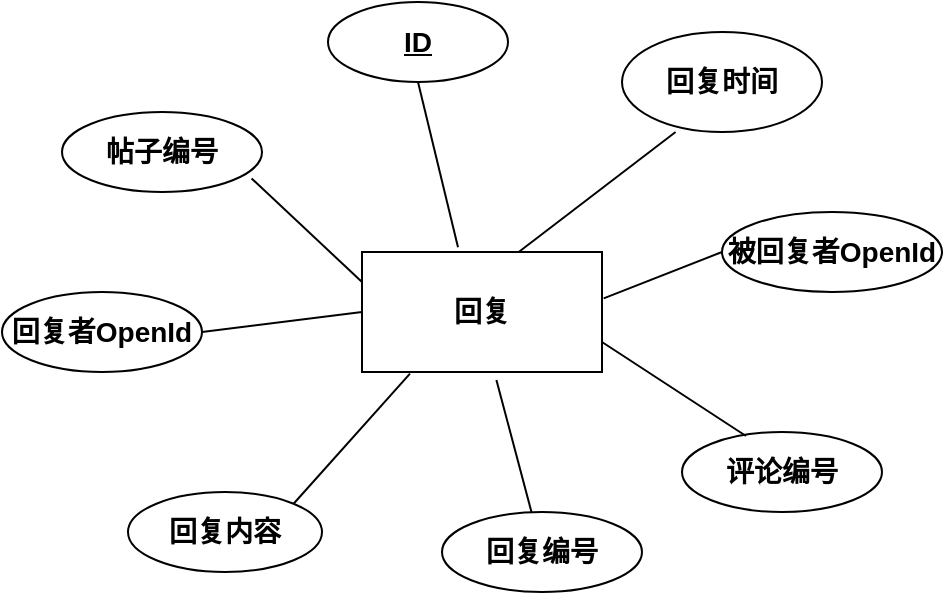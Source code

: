 <mxfile version="10.6.7" type="github"><diagram id="Fmj5Wr4w2907MUU8FOYN" name="ç¬¬ 1 é¡µ"><mxGraphModel dx="1226" dy="545" grid="1" gridSize="10" guides="1" tooltips="1" connect="1" arrows="1" fold="1" page="1" pageScale="1" pageWidth="827" pageHeight="1169" math="0" shadow="0"><root><mxCell id="0"/><mxCell id="1" parent="0"/><mxCell id="l28i_EXJH0AN1FbZ7f9C-1" value="&lt;font style=&quot;font-size: 14px&quot;&gt;&lt;b&gt;回复&lt;/b&gt;&lt;/font&gt;" style="rounded=0;whiteSpace=wrap;html=1;" parent="1" vertex="1"><mxGeometry x="340" y="150" width="120" height="60" as="geometry"/></mxCell><mxCell id="l28i_EXJH0AN1FbZ7f9C-2" value="&lt;font style=&quot;font-size: 14px&quot;&gt;&lt;b&gt;帖子编号&lt;/b&gt;&lt;/font&gt;" style="ellipse;whiteSpace=wrap;html=1;" parent="1" vertex="1"><mxGeometry x="190" y="80" width="100" height="40" as="geometry"/></mxCell><mxCell id="l28i_EXJH0AN1FbZ7f9C-3" value="&lt;font style=&quot;font-size: 14px&quot;&gt;&lt;b&gt;回复者OpenId&lt;/b&gt;&lt;/font&gt;" style="ellipse;whiteSpace=wrap;html=1;" parent="1" vertex="1"><mxGeometry x="160" y="170" width="100" height="40" as="geometry"/></mxCell><mxCell id="l28i_EXJH0AN1FbZ7f9C-4" value="&lt;b&gt;&lt;font style=&quot;font-size: 14px&quot;&gt;回复内容&lt;/font&gt;&lt;/b&gt;" style="ellipse;whiteSpace=wrap;html=1;" parent="1" vertex="1"><mxGeometry x="223" y="270" width="97" height="40" as="geometry"/></mxCell><mxCell id="l28i_EXJH0AN1FbZ7f9C-5" value="&lt;font style=&quot;font-size: 14px&quot;&gt;&lt;b&gt;&lt;u&gt;ID&lt;/u&gt;&lt;/b&gt;&lt;/font&gt;" style="ellipse;whiteSpace=wrap;html=1;" parent="1" vertex="1"><mxGeometry x="323" y="25" width="90" height="40" as="geometry"/></mxCell><mxCell id="l28i_EXJH0AN1FbZ7f9C-6" value="&lt;b&gt;&lt;font style=&quot;font-size: 14px&quot;&gt;被回复者OpenId&lt;/font&gt;&lt;/b&gt;" style="ellipse;whiteSpace=wrap;html=1;" parent="1" vertex="1"><mxGeometry x="520" y="130" width="110" height="40" as="geometry"/></mxCell><mxCell id="l28i_EXJH0AN1FbZ7f9C-7" value="&lt;b&gt;&lt;font style=&quot;font-size: 14px&quot;&gt;回复时间&lt;/font&gt;&lt;/b&gt;" style="ellipse;whiteSpace=wrap;html=1;" parent="1" vertex="1"><mxGeometry x="470" y="40" width="100" height="50" as="geometry"/></mxCell><mxCell id="l28i_EXJH0AN1FbZ7f9C-8" value="&lt;b&gt;&lt;font style=&quot;font-size: 14px&quot;&gt;评论编号&lt;/font&gt;&lt;/b&gt;" style="ellipse;whiteSpace=wrap;html=1;" parent="1" vertex="1"><mxGeometry x="500" y="240" width="100" height="40" as="geometry"/></mxCell><mxCell id="l28i_EXJH0AN1FbZ7f9C-9" value="&lt;font style=&quot;font-size: 14px&quot;&gt;&lt;b&gt;回复编号&lt;/b&gt;&lt;/font&gt;" style="ellipse;whiteSpace=wrap;html=1;" parent="1" vertex="1"><mxGeometry x="380" y="280" width="100" height="40" as="geometry"/></mxCell><mxCell id="l28i_EXJH0AN1FbZ7f9C-11" value="" style="endArrow=none;html=1;entryX=0.5;entryY=1;entryDx=0;entryDy=0;exitX=0.4;exitY=-0.04;exitDx=0;exitDy=0;exitPerimeter=0;" parent="1" source="l28i_EXJH0AN1FbZ7f9C-1" target="l28i_EXJH0AN1FbZ7f9C-5" edge="1"><mxGeometry width="50" height="50" relative="1" as="geometry"><mxPoint x="160" y="390" as="sourcePoint"/><mxPoint x="210" y="340" as="targetPoint"/></mxGeometry></mxCell><mxCell id="l28i_EXJH0AN1FbZ7f9C-12" value="" style="endArrow=none;html=1;entryX=0.268;entryY=1;entryDx=0;entryDy=0;entryPerimeter=0;exitX=0.653;exitY=0;exitDx=0;exitDy=0;exitPerimeter=0;" parent="1" source="l28i_EXJH0AN1FbZ7f9C-1" target="l28i_EXJH0AN1FbZ7f9C-7" edge="1"><mxGeometry width="50" height="50" relative="1" as="geometry"><mxPoint x="170" y="400" as="sourcePoint"/><mxPoint x="220" y="350" as="targetPoint"/></mxGeometry></mxCell><mxCell id="l28i_EXJH0AN1FbZ7f9C-13" value="" style="endArrow=none;html=1;entryX=0;entryY=0.5;entryDx=0;entryDy=0;exitX=1.007;exitY=0.387;exitDx=0;exitDy=0;exitPerimeter=0;" parent="1" source="l28i_EXJH0AN1FbZ7f9C-1" target="l28i_EXJH0AN1FbZ7f9C-6" edge="1"><mxGeometry width="50" height="50" relative="1" as="geometry"><mxPoint x="180" y="410" as="sourcePoint"/><mxPoint x="230" y="360" as="targetPoint"/></mxGeometry></mxCell><mxCell id="l28i_EXJH0AN1FbZ7f9C-14" value="" style="endArrow=none;html=1;entryX=0.32;entryY=0.05;entryDx=0;entryDy=0;entryPerimeter=0;exitX=1;exitY=0.75;exitDx=0;exitDy=0;" parent="1" source="l28i_EXJH0AN1FbZ7f9C-1" target="l28i_EXJH0AN1FbZ7f9C-8" edge="1"><mxGeometry width="50" height="50" relative="1" as="geometry"><mxPoint x="190" y="420" as="sourcePoint"/><mxPoint x="240" y="370" as="targetPoint"/></mxGeometry></mxCell><mxCell id="l28i_EXJH0AN1FbZ7f9C-15" value="" style="endArrow=none;html=1;entryX=0.56;entryY=1.067;entryDx=0;entryDy=0;entryPerimeter=0;" parent="1" source="l28i_EXJH0AN1FbZ7f9C-9" target="l28i_EXJH0AN1FbZ7f9C-1" edge="1"><mxGeometry width="50" height="50" relative="1" as="geometry"><mxPoint x="200" y="430" as="sourcePoint"/><mxPoint x="250" y="380" as="targetPoint"/></mxGeometry></mxCell><mxCell id="l28i_EXJH0AN1FbZ7f9C-16" value="" style="endArrow=none;html=1;entryX=0.2;entryY=1.013;entryDx=0;entryDy=0;entryPerimeter=0;exitX=1;exitY=0;exitDx=0;exitDy=0;" parent="1" source="l28i_EXJH0AN1FbZ7f9C-4" target="l28i_EXJH0AN1FbZ7f9C-1" edge="1"><mxGeometry width="50" height="50" relative="1" as="geometry"><mxPoint x="210" y="440" as="sourcePoint"/><mxPoint x="260" y="390" as="targetPoint"/></mxGeometry></mxCell><mxCell id="l28i_EXJH0AN1FbZ7f9C-17" value="" style="endArrow=none;html=1;entryX=0;entryY=0.5;entryDx=0;entryDy=0;exitX=1;exitY=0.5;exitDx=0;exitDy=0;" parent="1" source="l28i_EXJH0AN1FbZ7f9C-3" target="l28i_EXJH0AN1FbZ7f9C-1" edge="1"><mxGeometry width="50" height="50" relative="1" as="geometry"><mxPoint x="220" y="450" as="sourcePoint"/><mxPoint x="270" y="400" as="targetPoint"/></mxGeometry></mxCell><mxCell id="l28i_EXJH0AN1FbZ7f9C-18" value="" style="endArrow=none;html=1;entryX=0;entryY=0.25;entryDx=0;entryDy=0;exitX=0.948;exitY=0.83;exitDx=0;exitDy=0;exitPerimeter=0;" parent="1" source="l28i_EXJH0AN1FbZ7f9C-2" target="l28i_EXJH0AN1FbZ7f9C-1" edge="1"><mxGeometry width="50" height="50" relative="1" as="geometry"><mxPoint x="230" y="460" as="sourcePoint"/><mxPoint x="280" y="410" as="targetPoint"/></mxGeometry></mxCell></root></mxGraphModel></diagram></mxfile>
